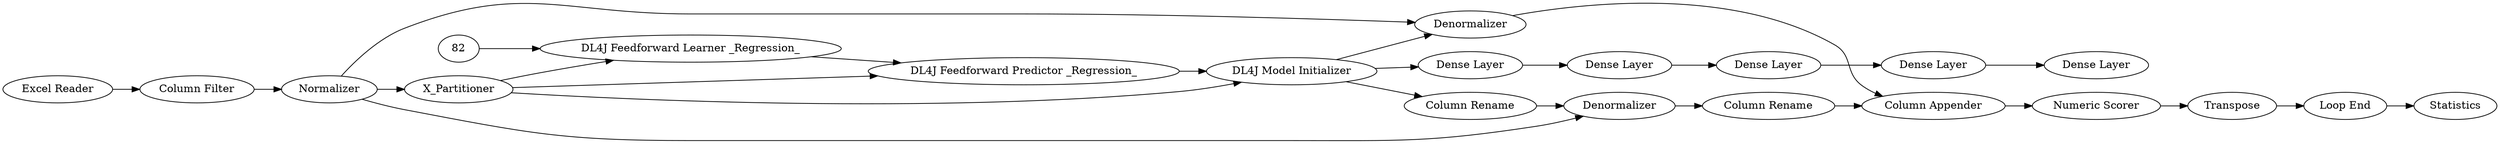 digraph {
	23 [label="Column Filter"]
	26 [label=Normalizer]
	27 [label="Reference Column Splitter"]
	28 [label=Denormalizer]
	29 [label=Denormalizer]
	30 [label="Column Rename"]
	31 [label="Column Rename"]
	32 [label="Column Appender"]
	33 [label="Numeric Scorer"]
	34 [label="Excel Reader"]
	52 [label="DL4J Feedforward Predictor _Regression_"]
	59 [label=Transpose]
	72 [label="Loop End"]
	76 [label="DL4J Feedforward Learner _Regression_"]
	80 [label=Statistics]
	81 [label=X_Partitioner]
	27 [label="DL4J Model Initializer"]
	147 [label="Dense Layer"]
	152 [label="Dense Layer"]
	160 [label="Dense Layer"]
	161 [label="Dense Layer"]
	162 [label="Dense Layer"]
	27 -> 160
	147 -> 162
	160 -> 161
	161 -> 147
	162 -> 152
	23 -> 26
	26 -> 28
	26 -> 29
	26 -> 81
	27 -> 30
	27 -> 28
	28 -> 32
	29 -> 31
	30 -> 29
	31 -> 32
	32 -> 33
	33 -> 59
	34 -> 23
	52 -> 27
	59 -> 72
	72 -> 80
	76 -> 52
	81 -> 52
	81 -> 27
	81 -> 76
	82 -> 76
	rankdir=LR
}
